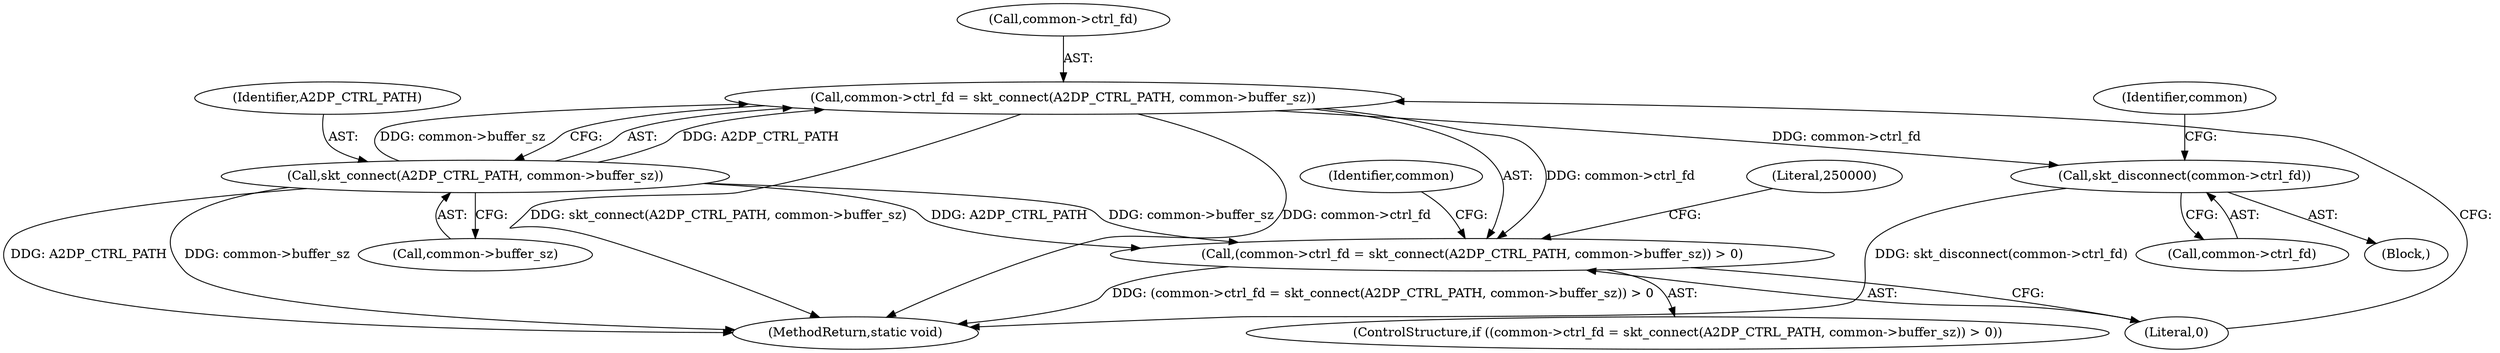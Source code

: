 digraph "0_Android_472271b153c5dc53c28beac55480a8d8434b2d5c_1@API" {
"1000120" [label="(Call,common->ctrl_fd = skt_connect(A2DP_CTRL_PATH, common->buffer_sz))"];
"1000124" [label="(Call,skt_connect(A2DP_CTRL_PATH, common->buffer_sz))"];
"1000119" [label="(Call,(common->ctrl_fd = skt_connect(A2DP_CTRL_PATH, common->buffer_sz)) > 0)"];
"1000142" [label="(Call,skt_disconnect(common->ctrl_fd))"];
"1000154" [label="(MethodReturn,static void)"];
"1000121" [label="(Call,common->ctrl_fd)"];
"1000142" [label="(Call,skt_disconnect(common->ctrl_fd))"];
"1000125" [label="(Identifier,A2DP_CTRL_PATH)"];
"1000148" [label="(Identifier,common)"];
"1000120" [label="(Call,common->ctrl_fd = skt_connect(A2DP_CTRL_PATH, common->buffer_sz))"];
"1000118" [label="(ControlStructure,if ((common->ctrl_fd = skt_connect(A2DP_CTRL_PATH, common->buffer_sz)) > 0))"];
"1000153" [label="(Literal,250000)"];
"1000143" [label="(Call,common->ctrl_fd)"];
"1000130" [label="(Block,)"];
"1000124" [label="(Call,skt_connect(A2DP_CTRL_PATH, common->buffer_sz))"];
"1000129" [label="(Literal,0)"];
"1000126" [label="(Call,common->buffer_sz)"];
"1000134" [label="(Identifier,common)"];
"1000119" [label="(Call,(common->ctrl_fd = skt_connect(A2DP_CTRL_PATH, common->buffer_sz)) > 0)"];
"1000120" -> "1000119"  [label="AST: "];
"1000120" -> "1000124"  [label="CFG: "];
"1000121" -> "1000120"  [label="AST: "];
"1000124" -> "1000120"  [label="AST: "];
"1000129" -> "1000120"  [label="CFG: "];
"1000120" -> "1000154"  [label="DDG: skt_connect(A2DP_CTRL_PATH, common->buffer_sz)"];
"1000120" -> "1000154"  [label="DDG: common->ctrl_fd"];
"1000120" -> "1000119"  [label="DDG: common->ctrl_fd"];
"1000124" -> "1000120"  [label="DDG: A2DP_CTRL_PATH"];
"1000124" -> "1000120"  [label="DDG: common->buffer_sz"];
"1000120" -> "1000142"  [label="DDG: common->ctrl_fd"];
"1000124" -> "1000126"  [label="CFG: "];
"1000125" -> "1000124"  [label="AST: "];
"1000126" -> "1000124"  [label="AST: "];
"1000124" -> "1000154"  [label="DDG: common->buffer_sz"];
"1000124" -> "1000154"  [label="DDG: A2DP_CTRL_PATH"];
"1000124" -> "1000119"  [label="DDG: A2DP_CTRL_PATH"];
"1000124" -> "1000119"  [label="DDG: common->buffer_sz"];
"1000119" -> "1000118"  [label="AST: "];
"1000119" -> "1000129"  [label="CFG: "];
"1000129" -> "1000119"  [label="AST: "];
"1000134" -> "1000119"  [label="CFG: "];
"1000153" -> "1000119"  [label="CFG: "];
"1000119" -> "1000154"  [label="DDG: (common->ctrl_fd = skt_connect(A2DP_CTRL_PATH, common->buffer_sz)) > 0"];
"1000142" -> "1000130"  [label="AST: "];
"1000142" -> "1000143"  [label="CFG: "];
"1000143" -> "1000142"  [label="AST: "];
"1000148" -> "1000142"  [label="CFG: "];
"1000142" -> "1000154"  [label="DDG: skt_disconnect(common->ctrl_fd)"];
}
